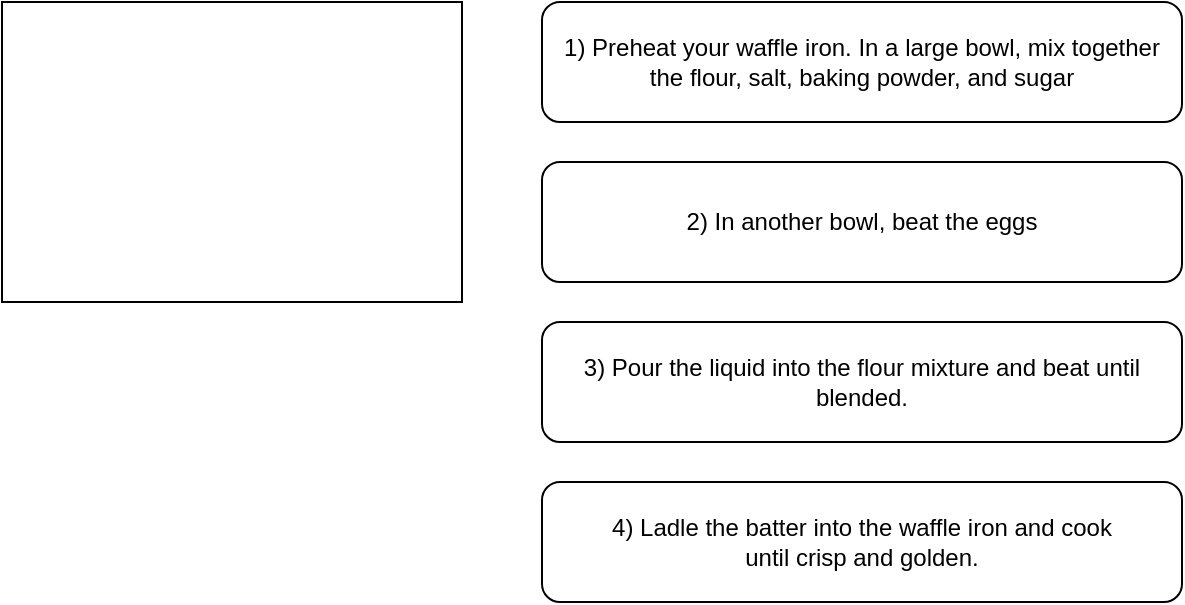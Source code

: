 <mxfile version="20.6.0" type="github">
  <diagram id="yWNZY2J24FkwbNy4CQpn" name="Page-1">
    <mxGraphModel dx="1609" dy="436" grid="1" gridSize="10" guides="1" tooltips="1" connect="1" arrows="1" fold="1" page="1" pageScale="1" pageWidth="827" pageHeight="1169" math="0" shadow="0">
      <root>
        <mxCell id="0" />
        <mxCell id="1" parent="0" />
        <mxCell id="Zrs7Km_TVFCokHQbHUnR-1" value="1) Preheat your waffle iron. In a large bowl, mix together&lt;br&gt;the flour, salt, baking powder, and sugar" style="rounded=1;whiteSpace=wrap;html=1;" vertex="1" parent="1">
          <mxGeometry x="100" y="120" width="320" height="60" as="geometry" />
        </mxCell>
        <mxCell id="Zrs7Km_TVFCokHQbHUnR-2" value="2) In another bowl, beat the eggs" style="rounded=1;whiteSpace=wrap;html=1;" vertex="1" parent="1">
          <mxGeometry x="100" y="200" width="320" height="60" as="geometry" />
        </mxCell>
        <mxCell id="Zrs7Km_TVFCokHQbHUnR-4" value="3) Pour the liquid into the flour mixture and beat until&lt;br&gt;blended." style="rounded=1;whiteSpace=wrap;html=1;" vertex="1" parent="1">
          <mxGeometry x="100" y="280" width="320" height="60" as="geometry" />
        </mxCell>
        <mxCell id="Zrs7Km_TVFCokHQbHUnR-6" value="4) Ladle the batter into the waffle iron and cook&lt;br/&gt;until crisp and golden." style="rounded=1;whiteSpace=wrap;html=1;" vertex="1" parent="1">
          <mxGeometry x="100" y="360" width="320" height="60" as="geometry" />
        </mxCell>
        <mxCell id="Zrs7Km_TVFCokHQbHUnR-7" value="" style="rounded=0;whiteSpace=wrap;html=1;" vertex="1" parent="1">
          <mxGeometry x="-170" y="120" width="230" height="150" as="geometry" />
        </mxCell>
      </root>
    </mxGraphModel>
  </diagram>
</mxfile>
